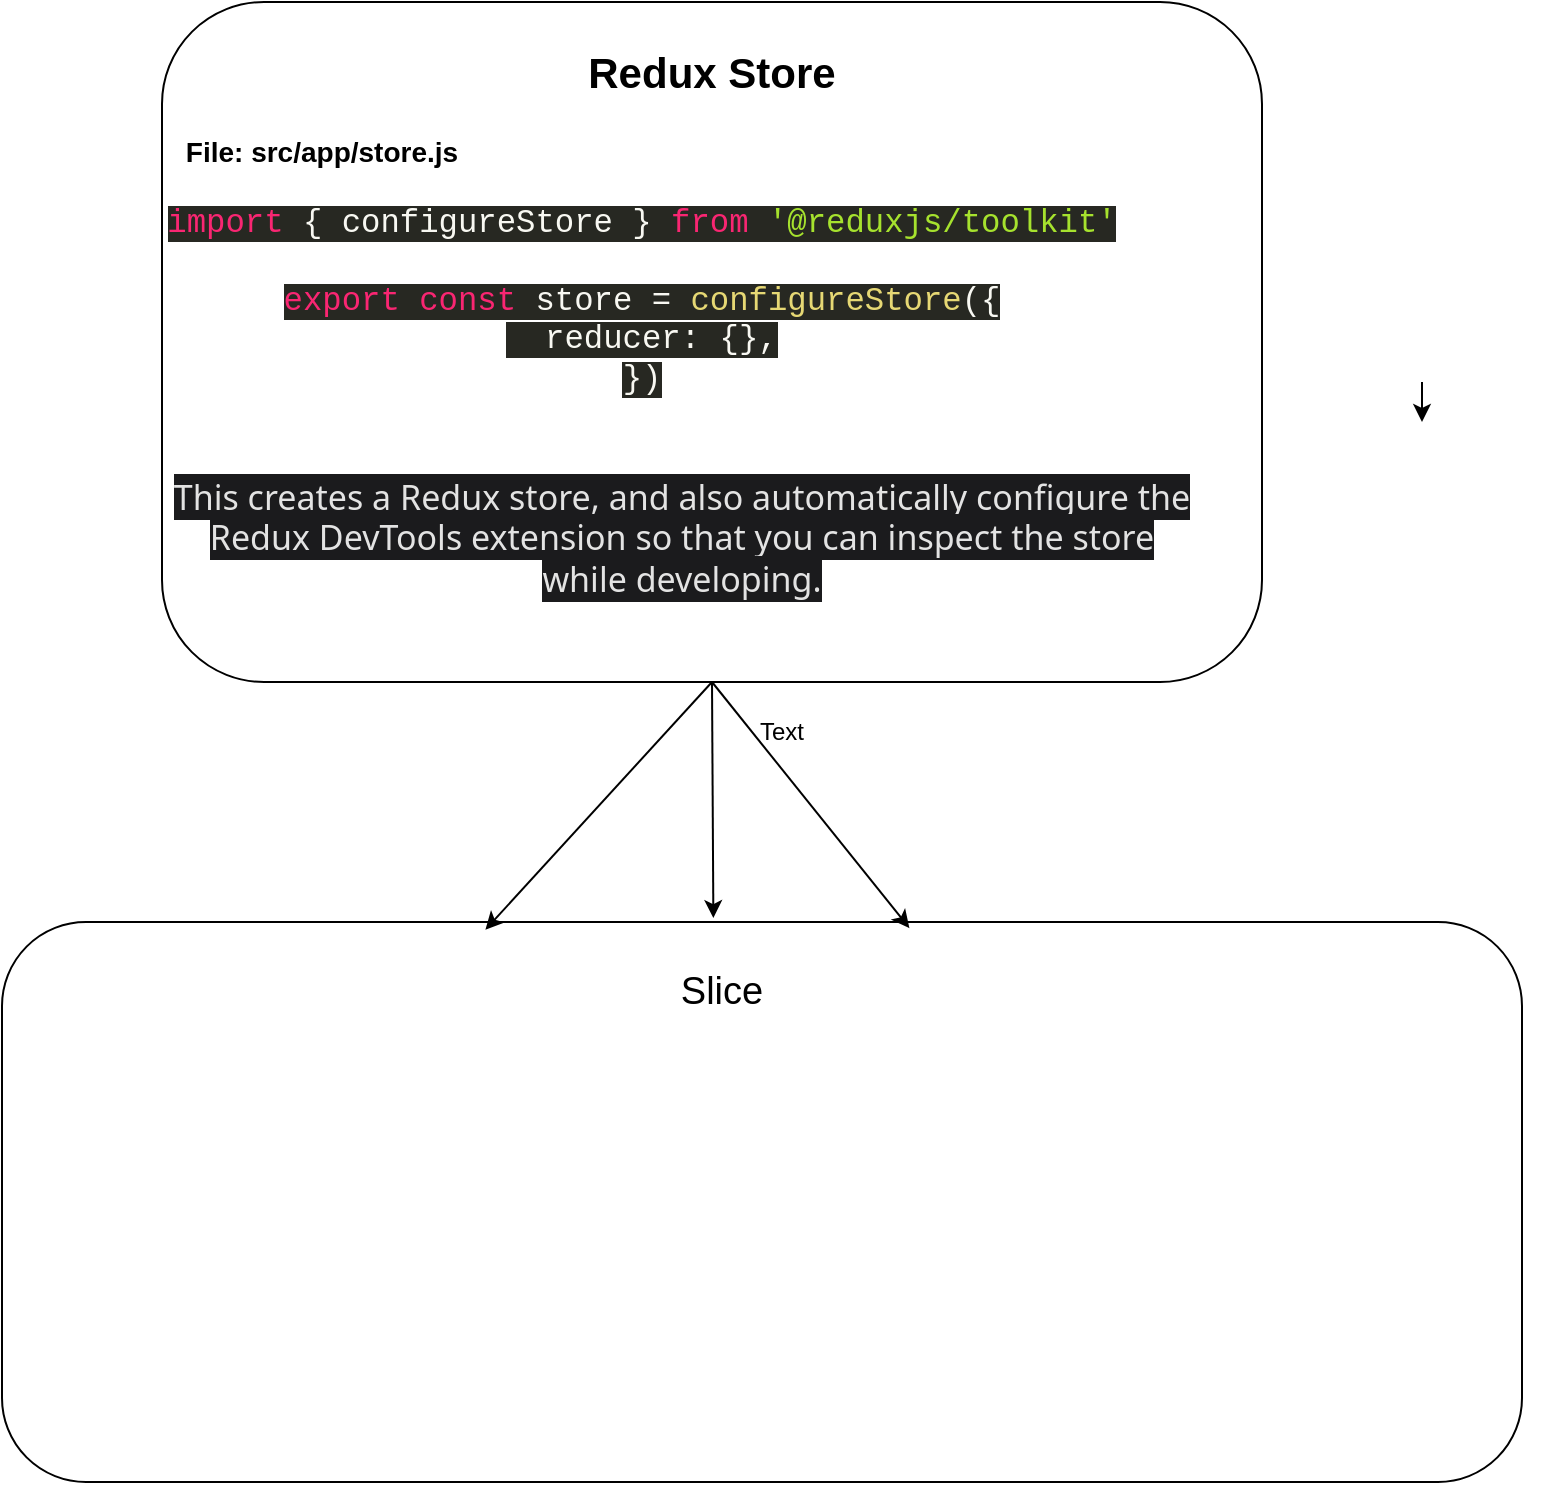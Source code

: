 <mxfile version="24.8.0">
  <diagram name="Страница-1" id="2eRdzC0DgHLNjn0G9G1m">
    <mxGraphModel dx="1434" dy="780" grid="1" gridSize="10" guides="1" tooltips="1" connect="1" arrows="1" fold="1" page="1" pageScale="1" pageWidth="827" pageHeight="1169" math="0" shadow="0">
      <root>
        <mxCell id="0" />
        <mxCell id="1" parent="0" />
        <mxCell id="yxNfa2Mh4-2jATXLoK_B-2" style="edgeStyle=orthogonalEdgeStyle;rounded=0;orthogonalLoop=1;jettySize=auto;html=1;" parent="1" edge="1">
          <mxGeometry relative="1" as="geometry">
            <mxPoint x="730.0" y="230" as="sourcePoint" />
            <mxPoint x="730.0" y="250" as="targetPoint" />
          </mxGeometry>
        </mxCell>
        <mxCell id="Y6Pu--dFCFH1_GHjfbmQ-5" value="" style="group" vertex="1" connectable="0" parent="1">
          <mxGeometry x="90" y="100" width="700" height="280" as="geometry" />
        </mxCell>
        <mxCell id="yxNfa2Mh4-2jATXLoK_B-3" value="" style="rounded=1;whiteSpace=wrap;html=1;" parent="Y6Pu--dFCFH1_GHjfbmQ-5" vertex="1">
          <mxGeometry x="10" y="-60" width="550" height="340" as="geometry" />
        </mxCell>
        <mxCell id="Y6Pu--dFCFH1_GHjfbmQ-4" value="File: src/app/store.js" style="text;html=1;align=center;verticalAlign=middle;whiteSpace=wrap;rounded=0;fontStyle=1;fontSize=14;" vertex="1" parent="Y6Pu--dFCFH1_GHjfbmQ-5">
          <mxGeometry x="20" width="140" height="30" as="geometry" />
        </mxCell>
        <mxCell id="Y6Pu--dFCFH1_GHjfbmQ-6" value="&lt;span style=&quot;box-sizing: border-box; color: rgb(248, 248, 242); font-family: SFMono-Regular, Menlo, Monaco, Consolas, &amp;quot;Liberation Mono&amp;quot;, &amp;quot;Courier New&amp;quot;, monospace; font-size: 16.15px; text-align: start; white-space: pre; background-color: rgb(39, 40, 34);&quot; class=&quot;token-line&quot;&gt;&lt;span style=&quot;box-sizing: border-box; color: rgb(249, 38, 114);&quot; class=&quot;token keyword&quot;&gt;import&lt;/span&gt;&lt;span style=&quot;box-sizing: border-box;&quot; class=&quot;token plain&quot;&gt; &lt;/span&gt;&lt;span style=&quot;box-sizing: border-box;&quot; class=&quot;token punctuation&quot;&gt;{&lt;/span&gt;&lt;span style=&quot;box-sizing: border-box;&quot; class=&quot;token plain&quot;&gt; configureStore &lt;/span&gt;&lt;span style=&quot;box-sizing: border-box;&quot; class=&quot;token punctuation&quot;&gt;}&lt;/span&gt;&lt;span style=&quot;box-sizing: border-box;&quot; class=&quot;token plain&quot;&gt; &lt;/span&gt;&lt;span style=&quot;box-sizing: border-box; color: rgb(249, 38, 114);&quot; class=&quot;token keyword&quot;&gt;from&lt;/span&gt;&lt;span style=&quot;box-sizing: border-box;&quot; class=&quot;token plain&quot;&gt; &lt;/span&gt;&lt;span style=&quot;box-sizing: border-box; color: rgb(166, 226, 46);&quot; class=&quot;token string&quot;&gt;&#39;@reduxjs/toolkit&#39;&lt;/span&gt;&lt;span style=&quot;box-sizing: border-box;&quot; class=&quot;token plain&quot;&gt;&lt;/span&gt;&lt;br style=&quot;box-sizing: border-box;&quot;&gt;&lt;/span&gt;&lt;span style=&quot;box-sizing: border-box; color: rgb(248, 248, 242); font-family: SFMono-Regular, Menlo, Monaco, Consolas, &amp;quot;Liberation Mono&amp;quot;, &amp;quot;Courier New&amp;quot;, monospace; font-size: 16.15px; text-align: start; white-space: pre; background-color: rgb(39, 40, 34);&quot; class=&quot;token-line&quot;&gt;&lt;span style=&quot;box-sizing: border-box; display: inline-block;&quot; class=&quot;token plain&quot;&gt;&lt;/span&gt;&lt;br style=&quot;box-sizing: border-box;&quot;&gt;&lt;/span&gt;&lt;span style=&quot;box-sizing: border-box; color: rgb(248, 248, 242); font-family: SFMono-Regular, Menlo, Monaco, Consolas, &amp;quot;Liberation Mono&amp;quot;, &amp;quot;Courier New&amp;quot;, monospace; font-size: 16.15px; text-align: start; white-space: pre; background-color: rgb(39, 40, 34);&quot; class=&quot;token-line&quot;&gt;&lt;span style=&quot;box-sizing: border-box;&quot; class=&quot;token plain&quot;&gt;&lt;/span&gt;&lt;span style=&quot;box-sizing: border-box; color: rgb(249, 38, 114);&quot; class=&quot;token keyword&quot;&gt;export&lt;/span&gt;&lt;span style=&quot;box-sizing: border-box;&quot; class=&quot;token plain&quot;&gt; &lt;/span&gt;&lt;span style=&quot;box-sizing: border-box; color: rgb(249, 38, 114);&quot; class=&quot;token keyword&quot;&gt;const&lt;/span&gt;&lt;span style=&quot;box-sizing: border-box;&quot; class=&quot;token plain&quot;&gt; store &lt;/span&gt;&lt;span style=&quot;box-sizing: border-box;&quot; class=&quot;token operator&quot;&gt;=&lt;/span&gt;&lt;span style=&quot;box-sizing: border-box;&quot; class=&quot;token plain&quot;&gt; &lt;/span&gt;&lt;span style=&quot;box-sizing: border-box; color: rgb(230, 216, 116);&quot; class=&quot;token function&quot;&gt;configureStore&lt;/span&gt;&lt;span style=&quot;box-sizing: border-box;&quot; class=&quot;token punctuation&quot;&gt;(&lt;/span&gt;&lt;span style=&quot;box-sizing: border-box;&quot; class=&quot;token punctuation&quot;&gt;{&lt;/span&gt;&lt;span style=&quot;box-sizing: border-box;&quot; class=&quot;token plain&quot;&gt;&lt;/span&gt;&lt;br style=&quot;box-sizing: border-box;&quot;&gt;&lt;/span&gt;&lt;span style=&quot;box-sizing: border-box; color: rgb(248, 248, 242); font-family: SFMono-Regular, Menlo, Monaco, Consolas, &amp;quot;Liberation Mono&amp;quot;, &amp;quot;Courier New&amp;quot;, monospace; font-size: 16.15px; text-align: start; white-space: pre; background-color: rgb(39, 40, 34);&quot; class=&quot;token-line&quot;&gt;&lt;span style=&quot;box-sizing: border-box;&quot; class=&quot;token plain&quot;&gt;  reducer&lt;/span&gt;&lt;span style=&quot;box-sizing: border-box;&quot; class=&quot;token operator&quot;&gt;:&lt;/span&gt;&lt;span style=&quot;box-sizing: border-box;&quot; class=&quot;token plain&quot;&gt; &lt;/span&gt;&lt;span style=&quot;box-sizing: border-box;&quot; class=&quot;token punctuation&quot;&gt;{&lt;/span&gt;&lt;span style=&quot;box-sizing: border-box;&quot; class=&quot;token punctuation&quot;&gt;}&lt;/span&gt;&lt;span style=&quot;box-sizing: border-box;&quot; class=&quot;token punctuation&quot;&gt;,&lt;/span&gt;&lt;span style=&quot;box-sizing: border-box;&quot; class=&quot;token plain&quot;&gt;&lt;/span&gt;&lt;br style=&quot;box-sizing: border-box;&quot;&gt;&lt;/span&gt;&lt;span style=&quot;box-sizing: border-box; color: rgb(248, 248, 242); font-family: SFMono-Regular, Menlo, Monaco, Consolas, &amp;quot;Liberation Mono&amp;quot;, &amp;quot;Courier New&amp;quot;, monospace; font-size: 16.15px; text-align: start; white-space: pre; background-color: rgb(39, 40, 34);&quot; class=&quot;token-line&quot;&gt;&lt;span style=&quot;box-sizing: border-box;&quot; class=&quot;token plain&quot;&gt;&lt;/span&gt;&lt;span style=&quot;box-sizing: border-box;&quot; class=&quot;token punctuation&quot;&gt;}&lt;/span&gt;&lt;span style=&quot;box-sizing: border-box;&quot; class=&quot;token punctuation&quot;&gt;)&lt;/span&gt;&lt;/span&gt;" style="text;html=1;align=center;verticalAlign=middle;whiteSpace=wrap;rounded=0;" vertex="1" parent="Y6Pu--dFCFH1_GHjfbmQ-5">
          <mxGeometry x="20" y="40" width="460" height="100" as="geometry" />
        </mxCell>
        <mxCell id="Y6Pu--dFCFH1_GHjfbmQ-7" value="&#xa;&lt;span style=&quot;color: rgb(227, 227, 227); font-family: system-ui, -apple-system, &amp;quot;Segoe UI&amp;quot;, Roboto, Ubuntu, Cantarell, &amp;quot;Noto Sans&amp;quot;, sans-serif, BlinkMacSystemFont, &amp;quot;Segoe UI&amp;quot;, Helvetica, Arial, sans-serif, &amp;quot;Apple Color Emoji&amp;quot;, &amp;quot;Segoe UI Emoji&amp;quot;, &amp;quot;Segoe UI Symbol&amp;quot;; font-size: 17px; font-style: normal; font-variant-ligatures: normal; font-variant-caps: normal; font-weight: 400; letter-spacing: normal; orphans: 2; text-align: start; text-indent: 0px; text-transform: none; widows: 2; word-spacing: 0px; -webkit-text-stroke-width: 0px; white-space: normal; background-color: rgb(27, 27, 29); text-decoration-thickness: initial; text-decoration-style: initial; text-decoration-color: initial; display: inline !important; float: none;&quot;&gt;This creates a Redux store, and also automatically configure the Redux DevTools extension so that you can inspect the store while developing.&lt;/span&gt;&#xa;&#xa;" style="text;html=1;align=center;verticalAlign=middle;whiteSpace=wrap;rounded=0;" vertex="1" parent="Y6Pu--dFCFH1_GHjfbmQ-5">
          <mxGeometry x="10" y="200" width="520" height="30" as="geometry" />
        </mxCell>
        <mxCell id="Y6Pu--dFCFH1_GHjfbmQ-3" value="Redux Store" style="text;html=1;align=center;verticalAlign=middle;whiteSpace=wrap;rounded=0;fontStyle=1;fontSize=21;" vertex="1" parent="1">
          <mxGeometry x="290" y="60" width="170" height="30" as="geometry" />
        </mxCell>
        <mxCell id="Y6Pu--dFCFH1_GHjfbmQ-8" value="" style="rounded=1;whiteSpace=wrap;html=1;" vertex="1" parent="1">
          <mxGeometry x="20" y="500" width="760" height="280" as="geometry" />
        </mxCell>
        <mxCell id="Y6Pu--dFCFH1_GHjfbmQ-9" value="" style="endArrow=classic;html=1;rounded=0;entryX=0.318;entryY=0.014;entryDx=0;entryDy=0;entryPerimeter=0;exitX=0.5;exitY=1;exitDx=0;exitDy=0;" edge="1" parent="1" source="yxNfa2Mh4-2jATXLoK_B-3" target="Y6Pu--dFCFH1_GHjfbmQ-8">
          <mxGeometry width="50" height="50" relative="1" as="geometry">
            <mxPoint x="330" y="490" as="sourcePoint" />
            <mxPoint x="440" y="380" as="targetPoint" />
          </mxGeometry>
        </mxCell>
        <mxCell id="Y6Pu--dFCFH1_GHjfbmQ-10" value="" style="endArrow=classic;html=1;rounded=0;exitX=0.5;exitY=1;exitDx=0;exitDy=0;entryX=0.468;entryY=-0.007;entryDx=0;entryDy=0;entryPerimeter=0;" edge="1" parent="1" source="yxNfa2Mh4-2jATXLoK_B-3" target="Y6Pu--dFCFH1_GHjfbmQ-8">
          <mxGeometry width="50" height="50" relative="1" as="geometry">
            <mxPoint x="390" y="430" as="sourcePoint" />
            <mxPoint x="440" y="380" as="targetPoint" />
          </mxGeometry>
        </mxCell>
        <mxCell id="Y6Pu--dFCFH1_GHjfbmQ-11" value="" style="endArrow=classic;html=1;rounded=0;entryX=0.597;entryY=0.011;entryDx=0;entryDy=0;entryPerimeter=0;exitX=0.5;exitY=1;exitDx=0;exitDy=0;" edge="1" parent="1" source="yxNfa2Mh4-2jATXLoK_B-3" target="Y6Pu--dFCFH1_GHjfbmQ-8">
          <mxGeometry width="50" height="50" relative="1" as="geometry">
            <mxPoint x="390" y="430" as="sourcePoint" />
            <mxPoint x="440" y="380" as="targetPoint" />
          </mxGeometry>
        </mxCell>
        <mxCell id="Y6Pu--dFCFH1_GHjfbmQ-12" value="Text" style="text;html=1;align=center;verticalAlign=middle;whiteSpace=wrap;rounded=0;" vertex="1" parent="1">
          <mxGeometry x="380" y="390" width="60" height="30" as="geometry" />
        </mxCell>
        <mxCell id="Y6Pu--dFCFH1_GHjfbmQ-13" value="Slice" style="text;html=1;align=center;verticalAlign=middle;whiteSpace=wrap;rounded=0;fontSize=19;" vertex="1" parent="1">
          <mxGeometry x="320" y="520" width="120" height="30" as="geometry" />
        </mxCell>
      </root>
    </mxGraphModel>
  </diagram>
</mxfile>
